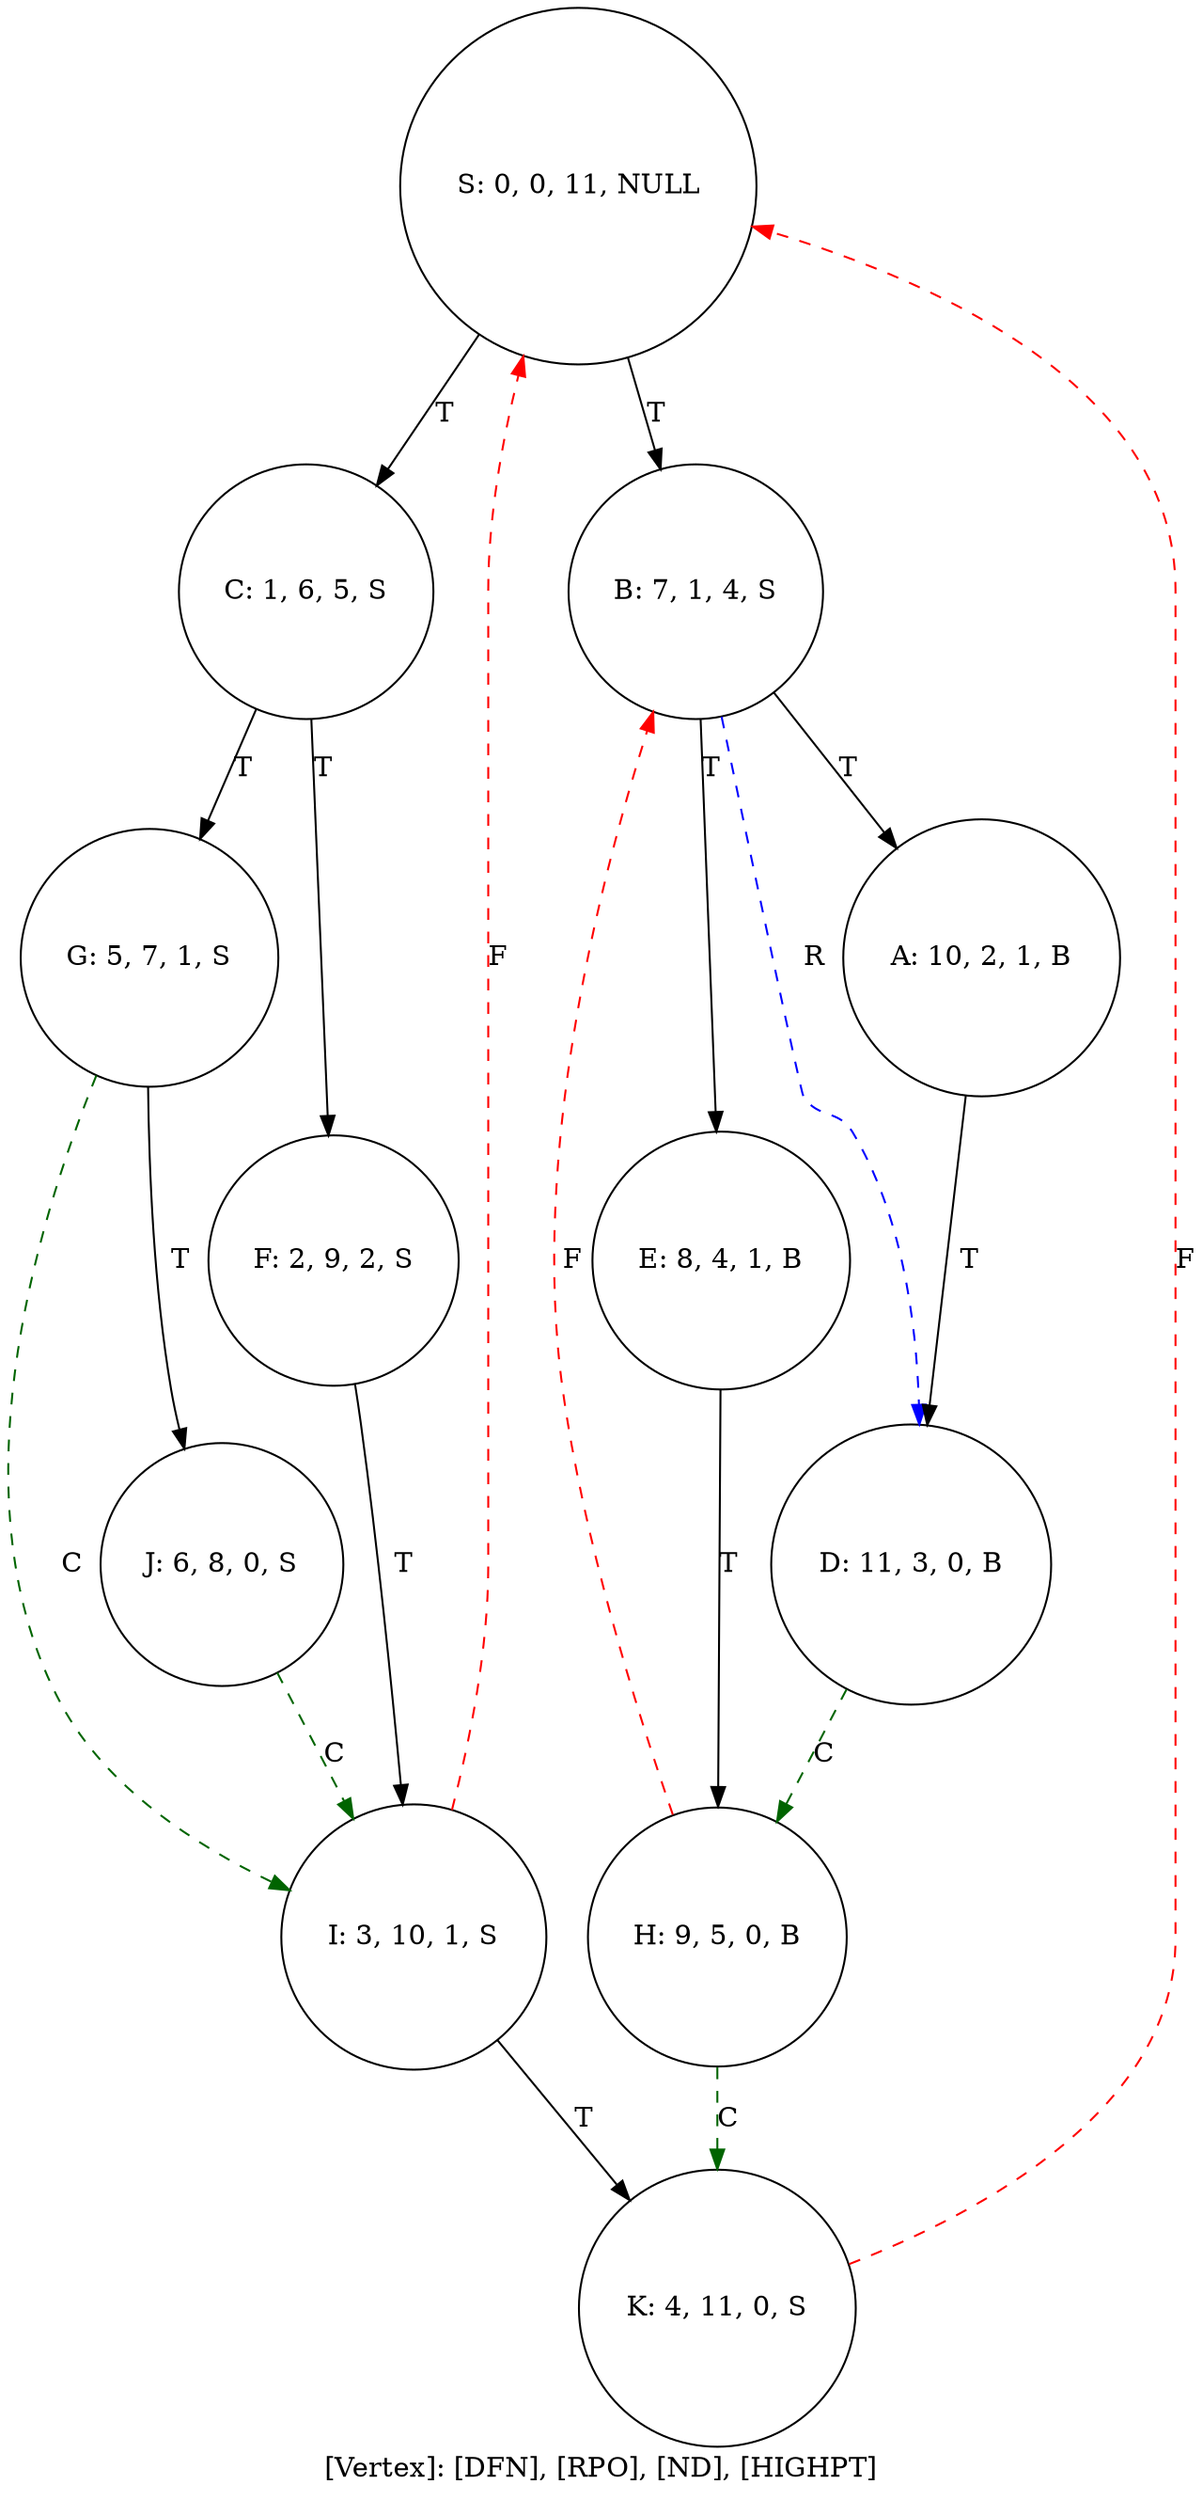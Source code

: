 digraph G {
label="[Vertex]: [DFN], [RPO], [ND], [HIGHPT]"	S [label ="S: 0, 0, 11, NULL", shape=circle];
	C [label ="C: 1, 6, 5, S", shape=circle];
	B [label ="B: 7, 1, 4, S", shape=circle];
	E [label ="E: 8, 4, 1, B", shape=circle];
	A [label ="A: 10, 2, 1, B", shape=circle];
	D [label ="D: 11, 3, 0, B", shape=circle];
	H [label ="H: 9, 5, 0, B", shape=circle];
	K [label ="K: 4, 11, 0, S", shape=circle];
	F [label ="F: 2, 9, 2, S", shape=circle];
	G [label ="G: 5, 7, 1, S", shape=circle];
	J [label ="J: 6, 8, 0, S", shape=circle];
	I [label ="I: 3, 10, 1, S", shape=circle];

	S -> C [label="T"];
	S -> B [label="T"];
	C -> F [label="T"];
	C -> G [label="T"];
	B -> E [label="T"];
	B -> A [label="T"];
	B -> D [label="R", style=dashed, color=blue];
	E -> H [label="T"];
	A -> D [label="T"];
	D -> H [label="C", style=dashed, color=darkgreen];
	H -> B [label="F", style=dashed, color=red];
	H -> K [label="C", style=dashed, color=darkgreen];
	K -> S [label="F", style=dashed, color=red];
	F -> I [label="T"];
	G -> J [label="T"];
	G -> I [label="C", style=dashed, color=darkgreen];
	J -> I [label="C", style=dashed, color=darkgreen];
	I -> S [label="F", style=dashed, color=red];
	I -> K [label="T"];
}
